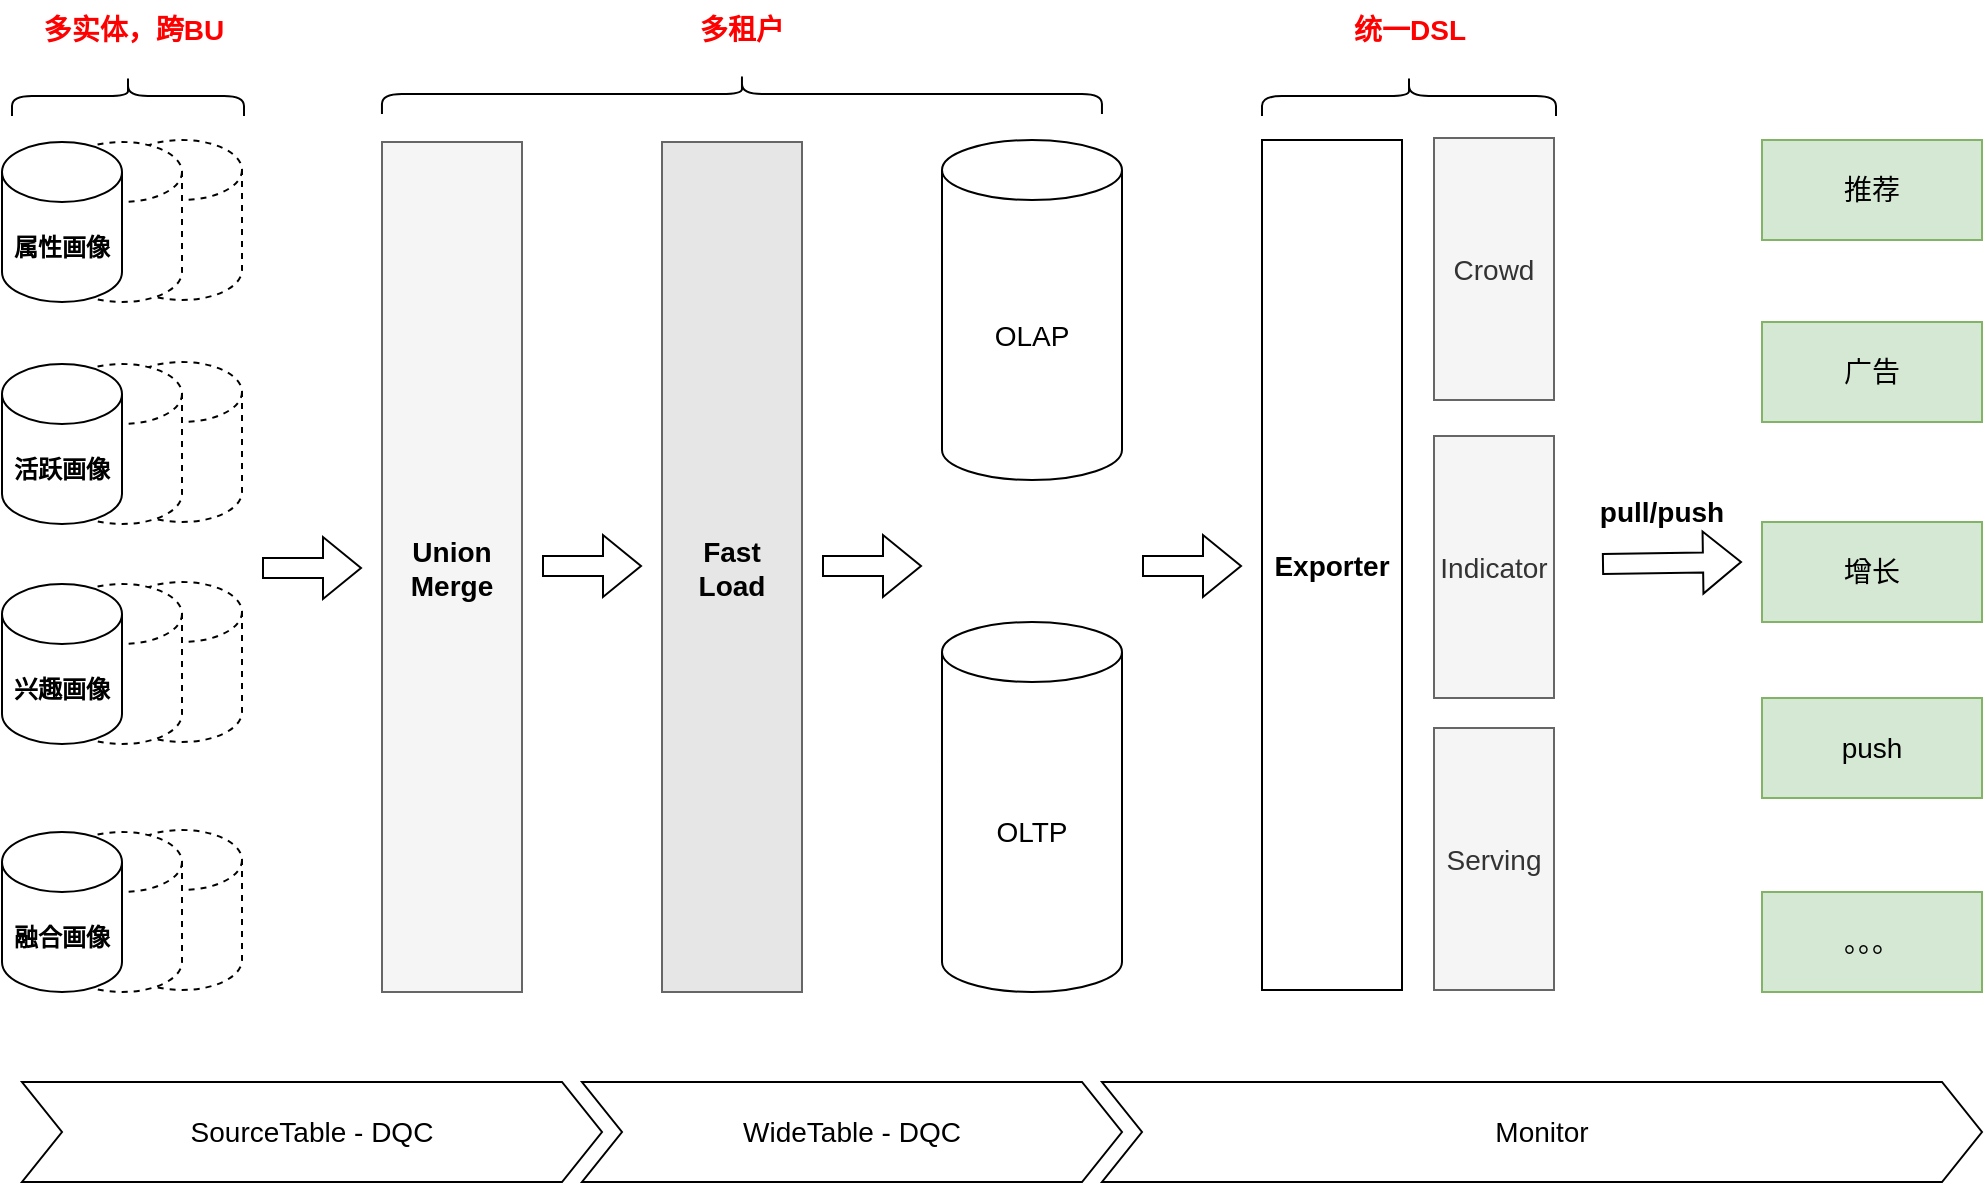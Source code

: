 <mxfile version="17.5.0" type="github">
  <diagram id="4p-ydyGLpZd26PJ-Gzdm" name="Page-1">
    <mxGraphModel dx="1248" dy="809" grid="1" gridSize="10" guides="1" tooltips="1" connect="1" arrows="1" fold="1" page="1" pageScale="1" pageWidth="827" pageHeight="1169" math="0" shadow="0">
      <root>
        <mxCell id="0" />
        <mxCell id="1" parent="0" />
        <mxCell id="KQHoOOZi19qgL9MFJ36H-22" value="" style="shape=flexArrow;endArrow=classic;html=1;rounded=0;fontSize=14;fontColor=#FF0000;" edge="1" parent="1">
          <mxGeometry width="50" height="50" relative="1" as="geometry">
            <mxPoint x="300" y="373" as="sourcePoint" />
            <mxPoint x="350" y="373" as="targetPoint" />
          </mxGeometry>
        </mxCell>
        <mxCell id="KQHoOOZi19qgL9MFJ36H-23" value="&lt;b&gt;&lt;font color=&quot;#000000&quot;&gt;Union&lt;br&gt;Merge&lt;/font&gt;&lt;/b&gt;" style="rounded=0;whiteSpace=wrap;html=1;fontSize=14;fontColor=#333333;fillColor=#f5f5f5;strokeColor=#666666;" vertex="1" parent="1">
          <mxGeometry x="360" y="160" width="70" height="425" as="geometry" />
        </mxCell>
        <mxCell id="KQHoOOZi19qgL9MFJ36H-25" value="SourceTable - DQC" style="shape=step;perimeter=stepPerimeter;whiteSpace=wrap;html=1;fixedSize=1;fontSize=14;fontColor=#000000;" vertex="1" parent="1">
          <mxGeometry x="180" y="630" width="290" height="50" as="geometry" />
        </mxCell>
        <mxCell id="KQHoOOZi19qgL9MFJ36H-26" value="WideTable - DQC" style="shape=step;perimeter=stepPerimeter;whiteSpace=wrap;html=1;fixedSize=1;fontSize=14;fontColor=#000000;" vertex="1" parent="1">
          <mxGeometry x="460" y="630" width="270" height="50" as="geometry" />
        </mxCell>
        <mxCell id="KQHoOOZi19qgL9MFJ36H-28" value="&lt;font color=&quot;#000000&quot;&gt;&lt;b&gt;Fast&lt;br&gt;Load&lt;/b&gt;&lt;/font&gt;" style="rounded=0;whiteSpace=wrap;html=1;fontSize=14;fontColor=#333333;fillColor=#E6E6E6;strokeColor=#666666;" vertex="1" parent="1">
          <mxGeometry x="500" y="160" width="70" height="425" as="geometry" />
        </mxCell>
        <mxCell id="KQHoOOZi19qgL9MFJ36H-29" value="" style="shape=flexArrow;endArrow=classic;html=1;rounded=0;fontSize=14;fontColor=#FF0000;" edge="1" parent="1">
          <mxGeometry width="50" height="50" relative="1" as="geometry">
            <mxPoint x="440" y="372" as="sourcePoint" />
            <mxPoint x="490" y="372" as="targetPoint" />
          </mxGeometry>
        </mxCell>
        <mxCell id="KQHoOOZi19qgL9MFJ36H-30" value="" style="group" vertex="1" connectable="0" parent="1">
          <mxGeometry x="170" y="159" width="120" height="426" as="geometry" />
        </mxCell>
        <mxCell id="KQHoOOZi19qgL9MFJ36H-8" value="" style="group" vertex="1" connectable="0" parent="KQHoOOZi19qgL9MFJ36H-30">
          <mxGeometry width="120" height="81" as="geometry" />
        </mxCell>
        <mxCell id="KQHoOOZi19qgL9MFJ36H-7" value="" style="shape=cylinder3;whiteSpace=wrap;html=1;boundedLbl=1;backgroundOutline=1;size=15;dashed=1;" vertex="1" parent="KQHoOOZi19qgL9MFJ36H-8">
          <mxGeometry x="60" width="60" height="80" as="geometry" />
        </mxCell>
        <mxCell id="KQHoOOZi19qgL9MFJ36H-6" value="" style="shape=cylinder3;whiteSpace=wrap;html=1;boundedLbl=1;backgroundOutline=1;size=15;dashed=1;" vertex="1" parent="KQHoOOZi19qgL9MFJ36H-8">
          <mxGeometry x="30" y="1" width="60" height="80" as="geometry" />
        </mxCell>
        <mxCell id="KQHoOOZi19qgL9MFJ36H-4" value="&lt;b&gt;属性画像&lt;/b&gt;" style="shape=cylinder3;whiteSpace=wrap;html=1;boundedLbl=1;backgroundOutline=1;size=15;" vertex="1" parent="KQHoOOZi19qgL9MFJ36H-8">
          <mxGeometry y="1" width="60" height="80" as="geometry" />
        </mxCell>
        <mxCell id="KQHoOOZi19qgL9MFJ36H-9" value="" style="group" vertex="1" connectable="0" parent="KQHoOOZi19qgL9MFJ36H-30">
          <mxGeometry y="111" width="120" height="81" as="geometry" />
        </mxCell>
        <mxCell id="KQHoOOZi19qgL9MFJ36H-10" value="" style="shape=cylinder3;whiteSpace=wrap;html=1;boundedLbl=1;backgroundOutline=1;size=15;dashed=1;" vertex="1" parent="KQHoOOZi19qgL9MFJ36H-9">
          <mxGeometry x="60" width="60" height="80" as="geometry" />
        </mxCell>
        <mxCell id="KQHoOOZi19qgL9MFJ36H-11" value="" style="shape=cylinder3;whiteSpace=wrap;html=1;boundedLbl=1;backgroundOutline=1;size=15;dashed=1;" vertex="1" parent="KQHoOOZi19qgL9MFJ36H-9">
          <mxGeometry x="30" y="1" width="60" height="80" as="geometry" />
        </mxCell>
        <mxCell id="KQHoOOZi19qgL9MFJ36H-12" value="&lt;b&gt;活跃画像&lt;/b&gt;" style="shape=cylinder3;whiteSpace=wrap;html=1;boundedLbl=1;backgroundOutline=1;size=15;" vertex="1" parent="KQHoOOZi19qgL9MFJ36H-9">
          <mxGeometry y="1" width="60" height="80" as="geometry" />
        </mxCell>
        <mxCell id="KQHoOOZi19qgL9MFJ36H-13" value="" style="group" vertex="1" connectable="0" parent="KQHoOOZi19qgL9MFJ36H-30">
          <mxGeometry y="221" width="120" height="81" as="geometry" />
        </mxCell>
        <mxCell id="KQHoOOZi19qgL9MFJ36H-14" value="" style="shape=cylinder3;whiteSpace=wrap;html=1;boundedLbl=1;backgroundOutline=1;size=15;dashed=1;" vertex="1" parent="KQHoOOZi19qgL9MFJ36H-13">
          <mxGeometry x="60" width="60" height="80" as="geometry" />
        </mxCell>
        <mxCell id="KQHoOOZi19qgL9MFJ36H-15" value="" style="shape=cylinder3;whiteSpace=wrap;html=1;boundedLbl=1;backgroundOutline=1;size=15;dashed=1;" vertex="1" parent="KQHoOOZi19qgL9MFJ36H-13">
          <mxGeometry x="30" y="1" width="60" height="80" as="geometry" />
        </mxCell>
        <mxCell id="KQHoOOZi19qgL9MFJ36H-16" value="&lt;b&gt;兴趣画像&lt;/b&gt;" style="shape=cylinder3;whiteSpace=wrap;html=1;boundedLbl=1;backgroundOutline=1;size=15;" vertex="1" parent="KQHoOOZi19qgL9MFJ36H-13">
          <mxGeometry y="1" width="60" height="80" as="geometry" />
        </mxCell>
        <mxCell id="KQHoOOZi19qgL9MFJ36H-17" value="" style="group" vertex="1" connectable="0" parent="KQHoOOZi19qgL9MFJ36H-30">
          <mxGeometry y="345" width="120" height="81" as="geometry" />
        </mxCell>
        <mxCell id="KQHoOOZi19qgL9MFJ36H-18" value="" style="shape=cylinder3;whiteSpace=wrap;html=1;boundedLbl=1;backgroundOutline=1;size=15;dashed=1;" vertex="1" parent="KQHoOOZi19qgL9MFJ36H-17">
          <mxGeometry x="60" width="60" height="80" as="geometry" />
        </mxCell>
        <mxCell id="KQHoOOZi19qgL9MFJ36H-19" value="" style="shape=cylinder3;whiteSpace=wrap;html=1;boundedLbl=1;backgroundOutline=1;size=15;dashed=1;" vertex="1" parent="KQHoOOZi19qgL9MFJ36H-17">
          <mxGeometry x="30" y="1" width="60" height="80" as="geometry" />
        </mxCell>
        <mxCell id="KQHoOOZi19qgL9MFJ36H-20" value="&lt;b&gt;融合画像&lt;/b&gt;" style="shape=cylinder3;whiteSpace=wrap;html=1;boundedLbl=1;backgroundOutline=1;size=15;" vertex="1" parent="KQHoOOZi19qgL9MFJ36H-17">
          <mxGeometry y="1" width="60" height="80" as="geometry" />
        </mxCell>
        <mxCell id="KQHoOOZi19qgL9MFJ36H-31" value="OLAP" style="shape=cylinder3;whiteSpace=wrap;html=1;boundedLbl=1;backgroundOutline=1;size=15;fontSize=14;" vertex="1" parent="1">
          <mxGeometry x="640" y="159" width="90" height="170" as="geometry" />
        </mxCell>
        <mxCell id="KQHoOOZi19qgL9MFJ36H-33" value="OLTP" style="shape=cylinder3;whiteSpace=wrap;html=1;boundedLbl=1;backgroundOutline=1;size=15;fontSize=14;" vertex="1" parent="1">
          <mxGeometry x="640" y="400" width="90" height="185" as="geometry" />
        </mxCell>
        <mxCell id="KQHoOOZi19qgL9MFJ36H-37" value="" style="shape=flexArrow;endArrow=classic;html=1;rounded=0;fontSize=14;fontColor=#FF0000;" edge="1" parent="1">
          <mxGeometry width="50" height="50" relative="1" as="geometry">
            <mxPoint x="580" y="372" as="sourcePoint" />
            <mxPoint x="630" y="372" as="targetPoint" />
          </mxGeometry>
        </mxCell>
        <mxCell id="KQHoOOZi19qgL9MFJ36H-38" value="" style="shape=flexArrow;endArrow=classic;html=1;rounded=0;fontSize=14;fontColor=#FF0000;" edge="1" parent="1">
          <mxGeometry width="50" height="50" relative="1" as="geometry">
            <mxPoint x="740" y="372" as="sourcePoint" />
            <mxPoint x="790" y="372" as="targetPoint" />
          </mxGeometry>
        </mxCell>
        <mxCell id="KQHoOOZi19qgL9MFJ36H-39" value="&lt;font color=&quot;#000000&quot;&gt;&lt;b&gt;Exporter&lt;/b&gt;&lt;/font&gt;" style="rounded=0;whiteSpace=wrap;html=1;fontSize=14;" vertex="1" parent="1">
          <mxGeometry x="800" y="159" width="70" height="425" as="geometry" />
        </mxCell>
        <mxCell id="KQHoOOZi19qgL9MFJ36H-40" value="Monitor" style="shape=step;perimeter=stepPerimeter;whiteSpace=wrap;html=1;fixedSize=1;fontSize=14;fontColor=#000000;" vertex="1" parent="1">
          <mxGeometry x="720" y="630" width="440" height="50" as="geometry" />
        </mxCell>
        <mxCell id="KQHoOOZi19qgL9MFJ36H-43" value="Crowd" style="rounded=0;whiteSpace=wrap;html=1;fontSize=14;fillColor=#f5f5f5;fontColor=#333333;strokeColor=#666666;" vertex="1" parent="1">
          <mxGeometry x="886" y="158" width="60" height="131" as="geometry" />
        </mxCell>
        <mxCell id="KQHoOOZi19qgL9MFJ36H-44" value="Indicator" style="rounded=0;whiteSpace=wrap;html=1;fontSize=14;fillColor=#f5f5f5;fontColor=#333333;strokeColor=#666666;" vertex="1" parent="1">
          <mxGeometry x="886" y="307" width="60" height="131" as="geometry" />
        </mxCell>
        <mxCell id="KQHoOOZi19qgL9MFJ36H-45" value="Serving" style="rounded=0;whiteSpace=wrap;html=1;fontSize=14;fillColor=#f5f5f5;fontColor=#333333;strokeColor=#666666;" vertex="1" parent="1">
          <mxGeometry x="886" y="453" width="60" height="131" as="geometry" />
        </mxCell>
        <mxCell id="KQHoOOZi19qgL9MFJ36H-46" value="" style="shape=flexArrow;endArrow=classic;html=1;rounded=0;fontSize=14;fontColor=#FF0000;" edge="1" parent="1">
          <mxGeometry width="50" height="50" relative="1" as="geometry">
            <mxPoint x="970" y="371" as="sourcePoint" />
            <mxPoint x="1040" y="370" as="targetPoint" />
          </mxGeometry>
        </mxCell>
        <mxCell id="KQHoOOZi19qgL9MFJ36H-47" value="&lt;font&gt;&lt;span style=&quot;font-size: 14px&quot;&gt;&lt;b&gt;pull/push&lt;/b&gt;&lt;/span&gt;&lt;/font&gt;" style="text;html=1;strokeColor=none;fillColor=none;align=center;verticalAlign=middle;whiteSpace=wrap;rounded=0;dashed=1;fontColor=#000000;" vertex="1" parent="1">
          <mxGeometry x="940" y="330" width="120" height="30" as="geometry" />
        </mxCell>
        <mxCell id="KQHoOOZi19qgL9MFJ36H-52" value="" style="group" vertex="1" connectable="0" parent="1">
          <mxGeometry x="175" y="89" width="121" height="58" as="geometry" />
        </mxCell>
        <mxCell id="KQHoOOZi19qgL9MFJ36H-21" value="&lt;b style=&quot;font-size: 14px&quot;&gt;&lt;font color=&quot;#ff0000&quot;&gt;多实体，跨BU&lt;/font&gt;&lt;/b&gt;" style="text;html=1;strokeColor=none;fillColor=none;align=center;verticalAlign=middle;whiteSpace=wrap;rounded=0;dashed=1;" vertex="1" parent="KQHoOOZi19qgL9MFJ36H-52">
          <mxGeometry x="1" width="120" height="30" as="geometry" />
        </mxCell>
        <mxCell id="KQHoOOZi19qgL9MFJ36H-42" value="" style="shape=curlyBracket;whiteSpace=wrap;html=1;rounded=1;fontSize=14;fontColor=#000000;fillColor=#E6E6E6;rotation=90;" vertex="1" parent="KQHoOOZi19qgL9MFJ36H-52">
          <mxGeometry x="48" y="-10" width="20" height="116" as="geometry" />
        </mxCell>
        <mxCell id="KQHoOOZi19qgL9MFJ36H-53" value="" style="group" vertex="1" connectable="0" parent="1">
          <mxGeometry x="359.98" y="89" width="360" height="57" as="geometry" />
        </mxCell>
        <mxCell id="KQHoOOZi19qgL9MFJ36H-24" value="&lt;font color=&quot;#ff0000&quot;&gt;&lt;span style=&quot;font-size: 14px&quot;&gt;&lt;b&gt;多租户&lt;/b&gt;&lt;/span&gt;&lt;/font&gt;" style="text;html=1;strokeColor=none;fillColor=none;align=center;verticalAlign=middle;whiteSpace=wrap;rounded=0;dashed=1;" vertex="1" parent="KQHoOOZi19qgL9MFJ36H-53">
          <mxGeometry x="120" width="120" height="30" as="geometry" />
        </mxCell>
        <mxCell id="KQHoOOZi19qgL9MFJ36H-34" value="" style="shape=curlyBracket;whiteSpace=wrap;html=1;rounded=1;fontSize=14;fontColor=#000000;fillColor=#E6E6E6;rotation=90;" vertex="1" parent="KQHoOOZi19qgL9MFJ36H-53">
          <mxGeometry x="170" y="-133" width="20" height="360" as="geometry" />
        </mxCell>
        <mxCell id="KQHoOOZi19qgL9MFJ36H-54" value="" style="group" vertex="1" connectable="0" parent="1">
          <mxGeometry x="800" y="89" width="147" height="58" as="geometry" />
        </mxCell>
        <mxCell id="KQHoOOZi19qgL9MFJ36H-41" value="&lt;font color=&quot;#ff0000&quot;&gt;&lt;span style=&quot;font-size: 14px&quot;&gt;&lt;b&gt;统一DSL&lt;/b&gt;&lt;/span&gt;&lt;/font&gt;" style="text;html=1;strokeColor=none;fillColor=none;align=center;verticalAlign=middle;whiteSpace=wrap;rounded=0;dashed=1;" vertex="1" parent="KQHoOOZi19qgL9MFJ36H-54">
          <mxGeometry x="13.5" width="120" height="30" as="geometry" />
        </mxCell>
        <mxCell id="KQHoOOZi19qgL9MFJ36H-51" value="" style="shape=curlyBracket;whiteSpace=wrap;html=1;rounded=1;fontSize=14;fontColor=#000000;fillColor=#E6E6E6;rotation=90;" vertex="1" parent="KQHoOOZi19qgL9MFJ36H-54">
          <mxGeometry x="63.5" y="-25.5" width="20" height="147" as="geometry" />
        </mxCell>
        <mxCell id="KQHoOOZi19qgL9MFJ36H-55" value="推荐" style="rounded=0;whiteSpace=wrap;html=1;fontSize=14;fillColor=#d5e8d4;strokeColor=#82b366;" vertex="1" parent="1">
          <mxGeometry x="1050" y="159" width="110" height="50" as="geometry" />
        </mxCell>
        <mxCell id="KQHoOOZi19qgL9MFJ36H-56" value="广告" style="rounded=0;whiteSpace=wrap;html=1;fontSize=14;fillColor=#d5e8d4;strokeColor=#82b366;" vertex="1" parent="1">
          <mxGeometry x="1050" y="250" width="110" height="50" as="geometry" />
        </mxCell>
        <mxCell id="KQHoOOZi19qgL9MFJ36H-57" value="增长" style="rounded=0;whiteSpace=wrap;html=1;fontSize=14;fillColor=#d5e8d4;strokeColor=#82b366;" vertex="1" parent="1">
          <mxGeometry x="1050" y="350" width="110" height="50" as="geometry" />
        </mxCell>
        <mxCell id="KQHoOOZi19qgL9MFJ36H-58" value="push" style="rounded=0;whiteSpace=wrap;html=1;fontSize=14;fillColor=#d5e8d4;strokeColor=#82b366;" vertex="1" parent="1">
          <mxGeometry x="1050" y="438" width="110" height="50" as="geometry" />
        </mxCell>
        <mxCell id="KQHoOOZi19qgL9MFJ36H-59" value="。。。" style="rounded=0;whiteSpace=wrap;html=1;fontSize=14;fillColor=#d5e8d4;strokeColor=#82b366;" vertex="1" parent="1">
          <mxGeometry x="1050" y="535" width="110" height="50" as="geometry" />
        </mxCell>
      </root>
    </mxGraphModel>
  </diagram>
</mxfile>

